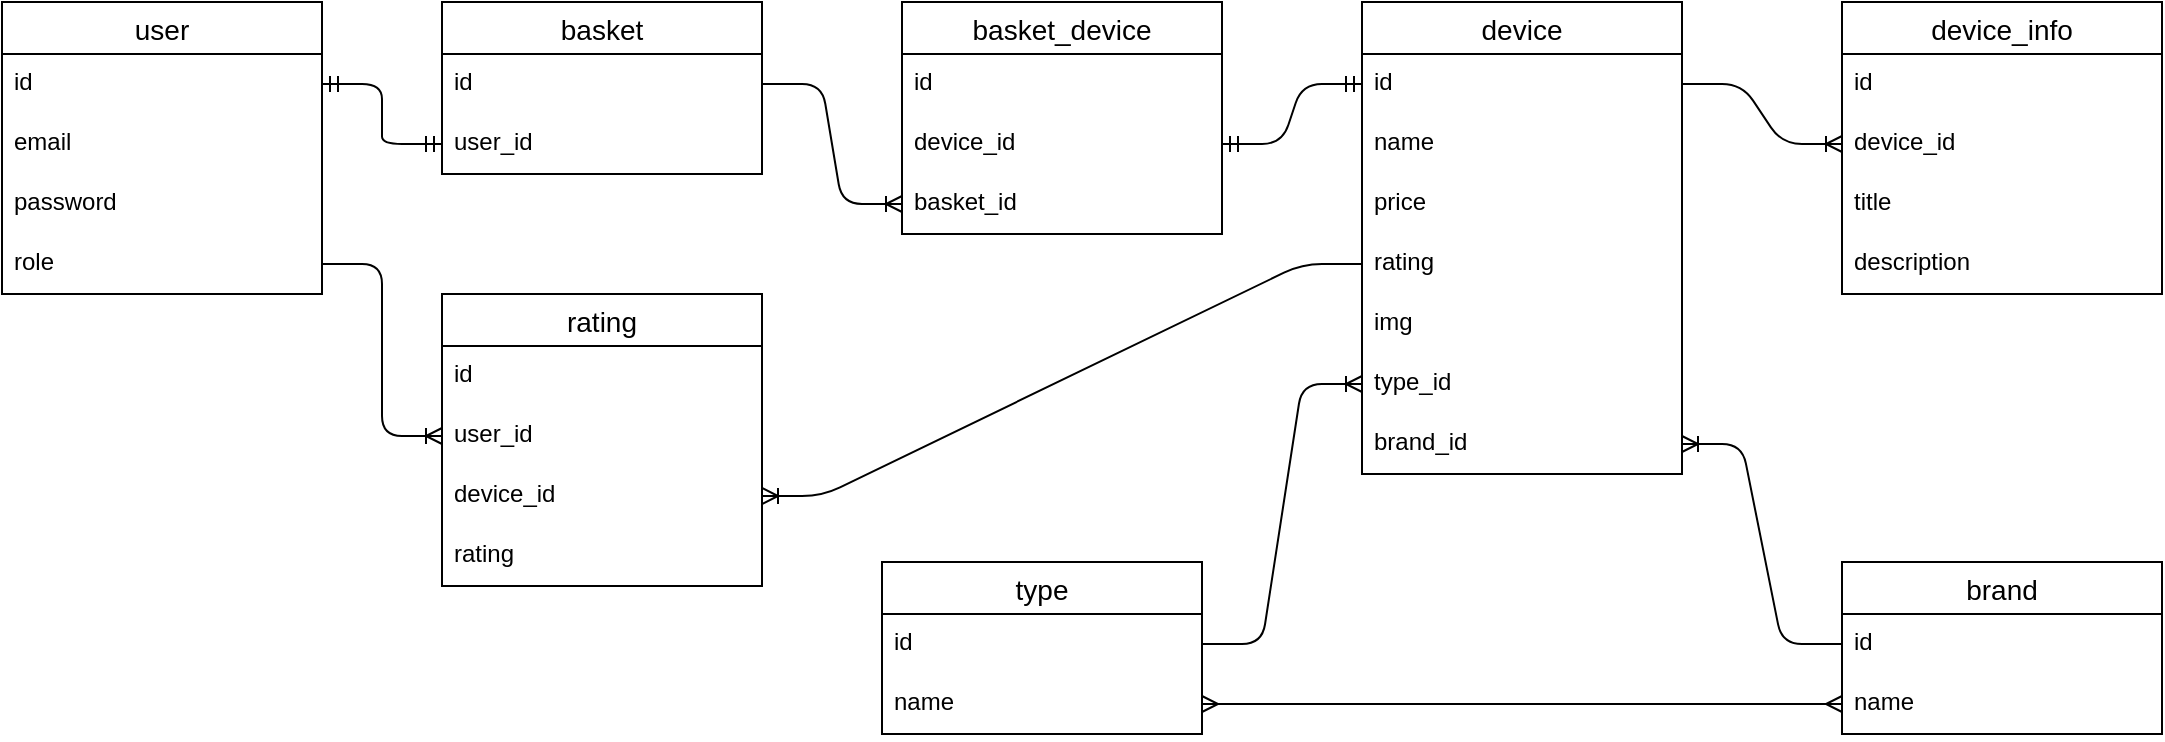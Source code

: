 <mxfile version="14.6.1" type="github">
  <diagram id="OQTU1bP7w2gp06IDymZK" name="Page-1">
    <mxGraphModel dx="813" dy="454" grid="1" gridSize="10" guides="1" tooltips="1" connect="1" arrows="1" fold="1" page="1" pageScale="1" pageWidth="1169" pageHeight="827" math="0" shadow="0">
      <root>
        <mxCell id="0" />
        <mxCell id="1" parent="0" />
        <mxCell id="5EN4wuM3GVNoviSrBPV1-5" value="user" style="swimlane;fontStyle=0;childLayout=stackLayout;horizontal=1;startSize=26;horizontalStack=0;resizeParent=1;resizeParentMax=0;resizeLast=0;collapsible=1;marginBottom=0;align=center;fontSize=14;" vertex="1" parent="1">
          <mxGeometry x="40" y="80" width="160" height="146" as="geometry" />
        </mxCell>
        <mxCell id="5EN4wuM3GVNoviSrBPV1-6" value="id" style="text;strokeColor=none;fillColor=none;spacingLeft=4;spacingRight=4;overflow=hidden;rotatable=0;points=[[0,0.5],[1,0.5]];portConstraint=eastwest;fontSize=12;" vertex="1" parent="5EN4wuM3GVNoviSrBPV1-5">
          <mxGeometry y="26" width="160" height="30" as="geometry" />
        </mxCell>
        <mxCell id="5EN4wuM3GVNoviSrBPV1-7" value="email" style="text;strokeColor=none;fillColor=none;spacingLeft=4;spacingRight=4;overflow=hidden;rotatable=0;points=[[0,0.5],[1,0.5]];portConstraint=eastwest;fontSize=12;" vertex="1" parent="5EN4wuM3GVNoviSrBPV1-5">
          <mxGeometry y="56" width="160" height="30" as="geometry" />
        </mxCell>
        <mxCell id="5EN4wuM3GVNoviSrBPV1-8" value="password" style="text;strokeColor=none;fillColor=none;spacingLeft=4;spacingRight=4;overflow=hidden;rotatable=0;points=[[0,0.5],[1,0.5]];portConstraint=eastwest;fontSize=12;" vertex="1" parent="5EN4wuM3GVNoviSrBPV1-5">
          <mxGeometry y="86" width="160" height="30" as="geometry" />
        </mxCell>
        <mxCell id="5EN4wuM3GVNoviSrBPV1-9" value="role" style="text;strokeColor=none;fillColor=none;spacingLeft=4;spacingRight=4;overflow=hidden;rotatable=0;points=[[0,0.5],[1,0.5]];portConstraint=eastwest;fontSize=12;" vertex="1" parent="5EN4wuM3GVNoviSrBPV1-5">
          <mxGeometry y="116" width="160" height="30" as="geometry" />
        </mxCell>
        <mxCell id="5EN4wuM3GVNoviSrBPV1-10" value="basket" style="swimlane;fontStyle=0;childLayout=stackLayout;horizontal=1;startSize=26;horizontalStack=0;resizeParent=1;resizeParentMax=0;resizeLast=0;collapsible=1;marginBottom=0;align=center;fontSize=14;" vertex="1" parent="1">
          <mxGeometry x="260" y="80" width="160" height="86" as="geometry" />
        </mxCell>
        <mxCell id="5EN4wuM3GVNoviSrBPV1-11" value="id" style="text;strokeColor=none;fillColor=none;spacingLeft=4;spacingRight=4;overflow=hidden;rotatable=0;points=[[0,0.5],[1,0.5]];portConstraint=eastwest;fontSize=12;" vertex="1" parent="5EN4wuM3GVNoviSrBPV1-10">
          <mxGeometry y="26" width="160" height="30" as="geometry" />
        </mxCell>
        <mxCell id="5EN4wuM3GVNoviSrBPV1-12" value="user_id" style="text;strokeColor=none;fillColor=none;spacingLeft=4;spacingRight=4;overflow=hidden;rotatable=0;points=[[0,0.5],[1,0.5]];portConstraint=eastwest;fontSize=12;" vertex="1" parent="5EN4wuM3GVNoviSrBPV1-10">
          <mxGeometry y="56" width="160" height="30" as="geometry" />
        </mxCell>
        <mxCell id="5EN4wuM3GVNoviSrBPV1-15" value="" style="edgeStyle=entityRelationEdgeStyle;fontSize=12;html=1;endArrow=ERmandOne;startArrow=ERmandOne;exitX=1;exitY=0.5;exitDx=0;exitDy=0;entryX=0;entryY=0.5;entryDx=0;entryDy=0;" edge="1" parent="1" source="5EN4wuM3GVNoviSrBPV1-6" target="5EN4wuM3GVNoviSrBPV1-12">
          <mxGeometry width="100" height="100" relative="1" as="geometry">
            <mxPoint x="240" y="370" as="sourcePoint" />
            <mxPoint x="340" y="270" as="targetPoint" />
          </mxGeometry>
        </mxCell>
        <mxCell id="5EN4wuM3GVNoviSrBPV1-30" value="device" style="swimlane;fontStyle=0;childLayout=stackLayout;horizontal=1;startSize=26;horizontalStack=0;resizeParent=1;resizeParentMax=0;resizeLast=0;collapsible=1;marginBottom=0;align=center;fontSize=14;" vertex="1" parent="1">
          <mxGeometry x="720" y="80" width="160" height="236" as="geometry" />
        </mxCell>
        <mxCell id="5EN4wuM3GVNoviSrBPV1-31" value="id" style="text;strokeColor=none;fillColor=none;spacingLeft=4;spacingRight=4;overflow=hidden;rotatable=0;points=[[0,0.5],[1,0.5]];portConstraint=eastwest;fontSize=12;" vertex="1" parent="5EN4wuM3GVNoviSrBPV1-30">
          <mxGeometry y="26" width="160" height="30" as="geometry" />
        </mxCell>
        <mxCell id="5EN4wuM3GVNoviSrBPV1-32" value="name" style="text;strokeColor=none;fillColor=none;spacingLeft=4;spacingRight=4;overflow=hidden;rotatable=0;points=[[0,0.5],[1,0.5]];portConstraint=eastwest;fontSize=12;" vertex="1" parent="5EN4wuM3GVNoviSrBPV1-30">
          <mxGeometry y="56" width="160" height="30" as="geometry" />
        </mxCell>
        <mxCell id="5EN4wuM3GVNoviSrBPV1-33" value="price" style="text;strokeColor=none;fillColor=none;spacingLeft=4;spacingRight=4;overflow=hidden;rotatable=0;points=[[0,0.5],[1,0.5]];portConstraint=eastwest;fontSize=12;" vertex="1" parent="5EN4wuM3GVNoviSrBPV1-30">
          <mxGeometry y="86" width="160" height="30" as="geometry" />
        </mxCell>
        <mxCell id="5EN4wuM3GVNoviSrBPV1-35" value="rating" style="text;strokeColor=none;fillColor=none;spacingLeft=4;spacingRight=4;overflow=hidden;rotatable=0;points=[[0,0.5],[1,0.5]];portConstraint=eastwest;fontSize=12;" vertex="1" parent="5EN4wuM3GVNoviSrBPV1-30">
          <mxGeometry y="116" width="160" height="30" as="geometry" />
        </mxCell>
        <mxCell id="5EN4wuM3GVNoviSrBPV1-36" value="img" style="text;strokeColor=none;fillColor=none;spacingLeft=4;spacingRight=4;overflow=hidden;rotatable=0;points=[[0,0.5],[1,0.5]];portConstraint=eastwest;fontSize=12;" vertex="1" parent="5EN4wuM3GVNoviSrBPV1-30">
          <mxGeometry y="146" width="160" height="30" as="geometry" />
        </mxCell>
        <mxCell id="5EN4wuM3GVNoviSrBPV1-37" value="type_id" style="text;strokeColor=none;fillColor=none;spacingLeft=4;spacingRight=4;overflow=hidden;rotatable=0;points=[[0,0.5],[1,0.5]];portConstraint=eastwest;fontSize=12;" vertex="1" parent="5EN4wuM3GVNoviSrBPV1-30">
          <mxGeometry y="176" width="160" height="30" as="geometry" />
        </mxCell>
        <mxCell id="5EN4wuM3GVNoviSrBPV1-38" value="brand_id" style="text;strokeColor=none;fillColor=none;spacingLeft=4;spacingRight=4;overflow=hidden;rotatable=0;points=[[0,0.5],[1,0.5]];portConstraint=eastwest;fontSize=12;" vertex="1" parent="5EN4wuM3GVNoviSrBPV1-30">
          <mxGeometry y="206" width="160" height="30" as="geometry" />
        </mxCell>
        <mxCell id="5EN4wuM3GVNoviSrBPV1-51" value="brand" style="swimlane;fontStyle=0;childLayout=stackLayout;horizontal=1;startSize=26;horizontalStack=0;resizeParent=1;resizeParentMax=0;resizeLast=0;collapsible=1;marginBottom=0;align=center;fontSize=14;" vertex="1" parent="1">
          <mxGeometry x="960" y="360" width="160" height="86" as="geometry" />
        </mxCell>
        <mxCell id="5EN4wuM3GVNoviSrBPV1-52" value="id" style="text;strokeColor=none;fillColor=none;spacingLeft=4;spacingRight=4;overflow=hidden;rotatable=0;points=[[0,0.5],[1,0.5]];portConstraint=eastwest;fontSize=12;" vertex="1" parent="5EN4wuM3GVNoviSrBPV1-51">
          <mxGeometry y="26" width="160" height="30" as="geometry" />
        </mxCell>
        <mxCell id="5EN4wuM3GVNoviSrBPV1-53" value="name" style="text;strokeColor=none;fillColor=none;spacingLeft=4;spacingRight=4;overflow=hidden;rotatable=0;points=[[0,0.5],[1,0.5]];portConstraint=eastwest;fontSize=12;" vertex="1" parent="5EN4wuM3GVNoviSrBPV1-51">
          <mxGeometry y="56" width="160" height="30" as="geometry" />
        </mxCell>
        <mxCell id="5EN4wuM3GVNoviSrBPV1-55" value="type" style="swimlane;fontStyle=0;childLayout=stackLayout;horizontal=1;startSize=26;horizontalStack=0;resizeParent=1;resizeParentMax=0;resizeLast=0;collapsible=1;marginBottom=0;align=center;fontSize=14;" vertex="1" parent="1">
          <mxGeometry x="480" y="360" width="160" height="86" as="geometry" />
        </mxCell>
        <mxCell id="5EN4wuM3GVNoviSrBPV1-56" value="id" style="text;strokeColor=none;fillColor=none;spacingLeft=4;spacingRight=4;overflow=hidden;rotatable=0;points=[[0,0.5],[1,0.5]];portConstraint=eastwest;fontSize=12;" vertex="1" parent="5EN4wuM3GVNoviSrBPV1-55">
          <mxGeometry y="26" width="160" height="30" as="geometry" />
        </mxCell>
        <mxCell id="5EN4wuM3GVNoviSrBPV1-57" value="name" style="text;strokeColor=none;fillColor=none;spacingLeft=4;spacingRight=4;overflow=hidden;rotatable=0;points=[[0,0.5],[1,0.5]];portConstraint=eastwest;fontSize=12;" vertex="1" parent="5EN4wuM3GVNoviSrBPV1-55">
          <mxGeometry y="56" width="160" height="30" as="geometry" />
        </mxCell>
        <mxCell id="5EN4wuM3GVNoviSrBPV1-63" value="" style="edgeStyle=entityRelationEdgeStyle;fontSize=12;html=1;endArrow=ERoneToMany;entryX=0;entryY=0.5;entryDx=0;entryDy=0;" edge="1" parent="1" source="5EN4wuM3GVNoviSrBPV1-56" target="5EN4wuM3GVNoviSrBPV1-37">
          <mxGeometry width="100" height="100" relative="1" as="geometry">
            <mxPoint x="320" y="380" as="sourcePoint" />
            <mxPoint x="380" y="390" as="targetPoint" />
          </mxGeometry>
        </mxCell>
        <mxCell id="5EN4wuM3GVNoviSrBPV1-64" value="" style="edgeStyle=entityRelationEdgeStyle;fontSize=12;html=1;endArrow=ERoneToMany;entryX=1;entryY=0.5;entryDx=0;entryDy=0;exitX=0;exitY=0.5;exitDx=0;exitDy=0;" edge="1" parent="1" source="5EN4wuM3GVNoviSrBPV1-52" target="5EN4wuM3GVNoviSrBPV1-38">
          <mxGeometry width="100" height="100" relative="1" as="geometry">
            <mxPoint x="690" y="510" as="sourcePoint" />
            <mxPoint x="790" y="410" as="targetPoint" />
          </mxGeometry>
        </mxCell>
        <mxCell id="5EN4wuM3GVNoviSrBPV1-65" value="" style="edgeStyle=entityRelationEdgeStyle;fontSize=12;html=1;endArrow=ERmany;startArrow=ERmany;exitX=1;exitY=0.5;exitDx=0;exitDy=0;entryX=0;entryY=0.5;entryDx=0;entryDy=0;" edge="1" parent="1" source="5EN4wuM3GVNoviSrBPV1-57" target="5EN4wuM3GVNoviSrBPV1-53">
          <mxGeometry width="100" height="100" relative="1" as="geometry">
            <mxPoint x="620" y="600" as="sourcePoint" />
            <mxPoint x="720" y="500" as="targetPoint" />
          </mxGeometry>
        </mxCell>
        <mxCell id="5EN4wuM3GVNoviSrBPV1-70" value="device_info" style="swimlane;fontStyle=0;childLayout=stackLayout;horizontal=1;startSize=26;horizontalStack=0;resizeParent=1;resizeParentMax=0;resizeLast=0;collapsible=1;marginBottom=0;align=center;fontSize=14;" vertex="1" parent="1">
          <mxGeometry x="960" y="80" width="160" height="146" as="geometry" />
        </mxCell>
        <mxCell id="5EN4wuM3GVNoviSrBPV1-71" value="id" style="text;strokeColor=none;fillColor=none;spacingLeft=4;spacingRight=4;overflow=hidden;rotatable=0;points=[[0,0.5],[1,0.5]];portConstraint=eastwest;fontSize=12;" vertex="1" parent="5EN4wuM3GVNoviSrBPV1-70">
          <mxGeometry y="26" width="160" height="30" as="geometry" />
        </mxCell>
        <mxCell id="5EN4wuM3GVNoviSrBPV1-72" value="device_id" style="text;strokeColor=none;fillColor=none;spacingLeft=4;spacingRight=4;overflow=hidden;rotatable=0;points=[[0,0.5],[1,0.5]];portConstraint=eastwest;fontSize=12;" vertex="1" parent="5EN4wuM3GVNoviSrBPV1-70">
          <mxGeometry y="56" width="160" height="30" as="geometry" />
        </mxCell>
        <mxCell id="5EN4wuM3GVNoviSrBPV1-73" value="title" style="text;strokeColor=none;fillColor=none;spacingLeft=4;spacingRight=4;overflow=hidden;rotatable=0;points=[[0,0.5],[1,0.5]];portConstraint=eastwest;fontSize=12;" vertex="1" parent="5EN4wuM3GVNoviSrBPV1-70">
          <mxGeometry y="86" width="160" height="30" as="geometry" />
        </mxCell>
        <mxCell id="5EN4wuM3GVNoviSrBPV1-75" value="description" style="text;strokeColor=none;fillColor=none;spacingLeft=4;spacingRight=4;overflow=hidden;rotatable=0;points=[[0,0.5],[1,0.5]];portConstraint=eastwest;fontSize=12;" vertex="1" parent="5EN4wuM3GVNoviSrBPV1-70">
          <mxGeometry y="116" width="160" height="30" as="geometry" />
        </mxCell>
        <mxCell id="5EN4wuM3GVNoviSrBPV1-74" value="" style="edgeStyle=entityRelationEdgeStyle;fontSize=12;html=1;endArrow=ERoneToMany;exitX=1;exitY=0.5;exitDx=0;exitDy=0;entryX=0;entryY=0.5;entryDx=0;entryDy=0;" edge="1" parent="1" source="5EN4wuM3GVNoviSrBPV1-31" target="5EN4wuM3GVNoviSrBPV1-72">
          <mxGeometry width="100" height="100" relative="1" as="geometry">
            <mxPoint x="730" y="620" as="sourcePoint" />
            <mxPoint x="830" y="520" as="targetPoint" />
          </mxGeometry>
        </mxCell>
        <mxCell id="5EN4wuM3GVNoviSrBPV1-80" value="basket_device" style="swimlane;fontStyle=0;childLayout=stackLayout;horizontal=1;startSize=26;horizontalStack=0;resizeParent=1;resizeParentMax=0;resizeLast=0;collapsible=1;marginBottom=0;align=center;fontSize=14;" vertex="1" parent="1">
          <mxGeometry x="490" y="80" width="160" height="116" as="geometry" />
        </mxCell>
        <mxCell id="5EN4wuM3GVNoviSrBPV1-81" value="id" style="text;strokeColor=none;fillColor=none;spacingLeft=4;spacingRight=4;overflow=hidden;rotatable=0;points=[[0,0.5],[1,0.5]];portConstraint=eastwest;fontSize=12;" vertex="1" parent="5EN4wuM3GVNoviSrBPV1-80">
          <mxGeometry y="26" width="160" height="30" as="geometry" />
        </mxCell>
        <mxCell id="5EN4wuM3GVNoviSrBPV1-82" value="device_id" style="text;strokeColor=none;fillColor=none;spacingLeft=4;spacingRight=4;overflow=hidden;rotatable=0;points=[[0,0.5],[1,0.5]];portConstraint=eastwest;fontSize=12;" vertex="1" parent="5EN4wuM3GVNoviSrBPV1-80">
          <mxGeometry y="56" width="160" height="30" as="geometry" />
        </mxCell>
        <mxCell id="5EN4wuM3GVNoviSrBPV1-83" value="basket_id" style="text;strokeColor=none;fillColor=none;spacingLeft=4;spacingRight=4;overflow=hidden;rotatable=0;points=[[0,0.5],[1,0.5]];portConstraint=eastwest;fontSize=12;" vertex="1" parent="5EN4wuM3GVNoviSrBPV1-80">
          <mxGeometry y="86" width="160" height="30" as="geometry" />
        </mxCell>
        <mxCell id="5EN4wuM3GVNoviSrBPV1-84" value="" style="edgeStyle=entityRelationEdgeStyle;fontSize=12;html=1;endArrow=ERoneToMany;exitX=1;exitY=0.5;exitDx=0;exitDy=0;entryX=0;entryY=0.5;entryDx=0;entryDy=0;" edge="1" parent="1" source="5EN4wuM3GVNoviSrBPV1-11" target="5EN4wuM3GVNoviSrBPV1-83">
          <mxGeometry width="100" height="100" relative="1" as="geometry">
            <mxPoint x="340" y="350" as="sourcePoint" />
            <mxPoint x="440" y="250" as="targetPoint" />
          </mxGeometry>
        </mxCell>
        <mxCell id="5EN4wuM3GVNoviSrBPV1-85" value="" style="edgeStyle=entityRelationEdgeStyle;fontSize=12;html=1;endArrow=ERmandOne;startArrow=ERmandOne;exitX=1;exitY=0.5;exitDx=0;exitDy=0;" edge="1" parent="1" source="5EN4wuM3GVNoviSrBPV1-82" target="5EN4wuM3GVNoviSrBPV1-31">
          <mxGeometry width="100" height="100" relative="1" as="geometry">
            <mxPoint x="540" y="330" as="sourcePoint" />
            <mxPoint x="640" y="230" as="targetPoint" />
          </mxGeometry>
        </mxCell>
        <mxCell id="5EN4wuM3GVNoviSrBPV1-86" value="rating" style="swimlane;fontStyle=0;childLayout=stackLayout;horizontal=1;startSize=26;horizontalStack=0;resizeParent=1;resizeParentMax=0;resizeLast=0;collapsible=1;marginBottom=0;align=center;fontSize=14;" vertex="1" parent="1">
          <mxGeometry x="260" y="226" width="160" height="146" as="geometry" />
        </mxCell>
        <mxCell id="5EN4wuM3GVNoviSrBPV1-87" value="id" style="text;strokeColor=none;fillColor=none;spacingLeft=4;spacingRight=4;overflow=hidden;rotatable=0;points=[[0,0.5],[1,0.5]];portConstraint=eastwest;fontSize=12;" vertex="1" parent="5EN4wuM3GVNoviSrBPV1-86">
          <mxGeometry y="26" width="160" height="30" as="geometry" />
        </mxCell>
        <mxCell id="5EN4wuM3GVNoviSrBPV1-88" value="user_id" style="text;strokeColor=none;fillColor=none;spacingLeft=4;spacingRight=4;overflow=hidden;rotatable=0;points=[[0,0.5],[1,0.5]];portConstraint=eastwest;fontSize=12;" vertex="1" parent="5EN4wuM3GVNoviSrBPV1-86">
          <mxGeometry y="56" width="160" height="30" as="geometry" />
        </mxCell>
        <mxCell id="5EN4wuM3GVNoviSrBPV1-89" value="device_id" style="text;strokeColor=none;fillColor=none;spacingLeft=4;spacingRight=4;overflow=hidden;rotatable=0;points=[[0,0.5],[1,0.5]];portConstraint=eastwest;fontSize=12;" vertex="1" parent="5EN4wuM3GVNoviSrBPV1-86">
          <mxGeometry y="86" width="160" height="30" as="geometry" />
        </mxCell>
        <mxCell id="5EN4wuM3GVNoviSrBPV1-90" value="rating" style="text;strokeColor=none;fillColor=none;spacingLeft=4;spacingRight=4;overflow=hidden;rotatable=0;points=[[0,0.5],[1,0.5]];portConstraint=eastwest;fontSize=12;" vertex="1" parent="5EN4wuM3GVNoviSrBPV1-86">
          <mxGeometry y="116" width="160" height="30" as="geometry" />
        </mxCell>
        <mxCell id="5EN4wuM3GVNoviSrBPV1-91" value="" style="edgeStyle=entityRelationEdgeStyle;fontSize=12;html=1;endArrow=ERoneToMany;exitX=1;exitY=0.5;exitDx=0;exitDy=0;entryX=0;entryY=0.5;entryDx=0;entryDy=0;" edge="1" parent="1" source="5EN4wuM3GVNoviSrBPV1-9" target="5EN4wuM3GVNoviSrBPV1-88">
          <mxGeometry width="100" height="100" relative="1" as="geometry">
            <mxPoint x="120" y="390" as="sourcePoint" />
            <mxPoint x="220" y="290" as="targetPoint" />
          </mxGeometry>
        </mxCell>
        <mxCell id="5EN4wuM3GVNoviSrBPV1-92" value="" style="edgeStyle=entityRelationEdgeStyle;fontSize=12;html=1;endArrow=ERoneToMany;exitX=0;exitY=0.5;exitDx=0;exitDy=0;entryX=1;entryY=0.5;entryDx=0;entryDy=0;" edge="1" parent="1" source="5EN4wuM3GVNoviSrBPV1-35" target="5EN4wuM3GVNoviSrBPV1-89">
          <mxGeometry width="100" height="100" relative="1" as="geometry">
            <mxPoint x="510" y="330" as="sourcePoint" />
            <mxPoint x="610" y="230" as="targetPoint" />
          </mxGeometry>
        </mxCell>
      </root>
    </mxGraphModel>
  </diagram>
</mxfile>
